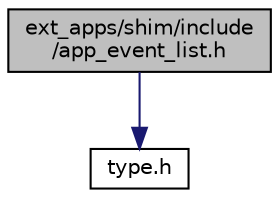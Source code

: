 digraph "ext_apps/shim/include/app_event_list.h"
{
  edge [fontname="Helvetica",fontsize="10",labelfontname="Helvetica",labelfontsize="10"];
  node [fontname="Helvetica",fontsize="10",shape=record];
  Node0 [label="ext_apps/shim/include\l/app_event_list.h",height=0.2,width=0.4,color="black", fillcolor="grey75", style="filled", fontcolor="black"];
  Node0 -> Node1 [color="midnightblue",fontsize="10",style="solid",fontname="Helvetica"];
  Node1 [label="type.h",height=0.2,width=0.4,color="black", fillcolor="white", style="filled",URL="$ext__apps_2shim_2include_2type_8h.html"];
}
